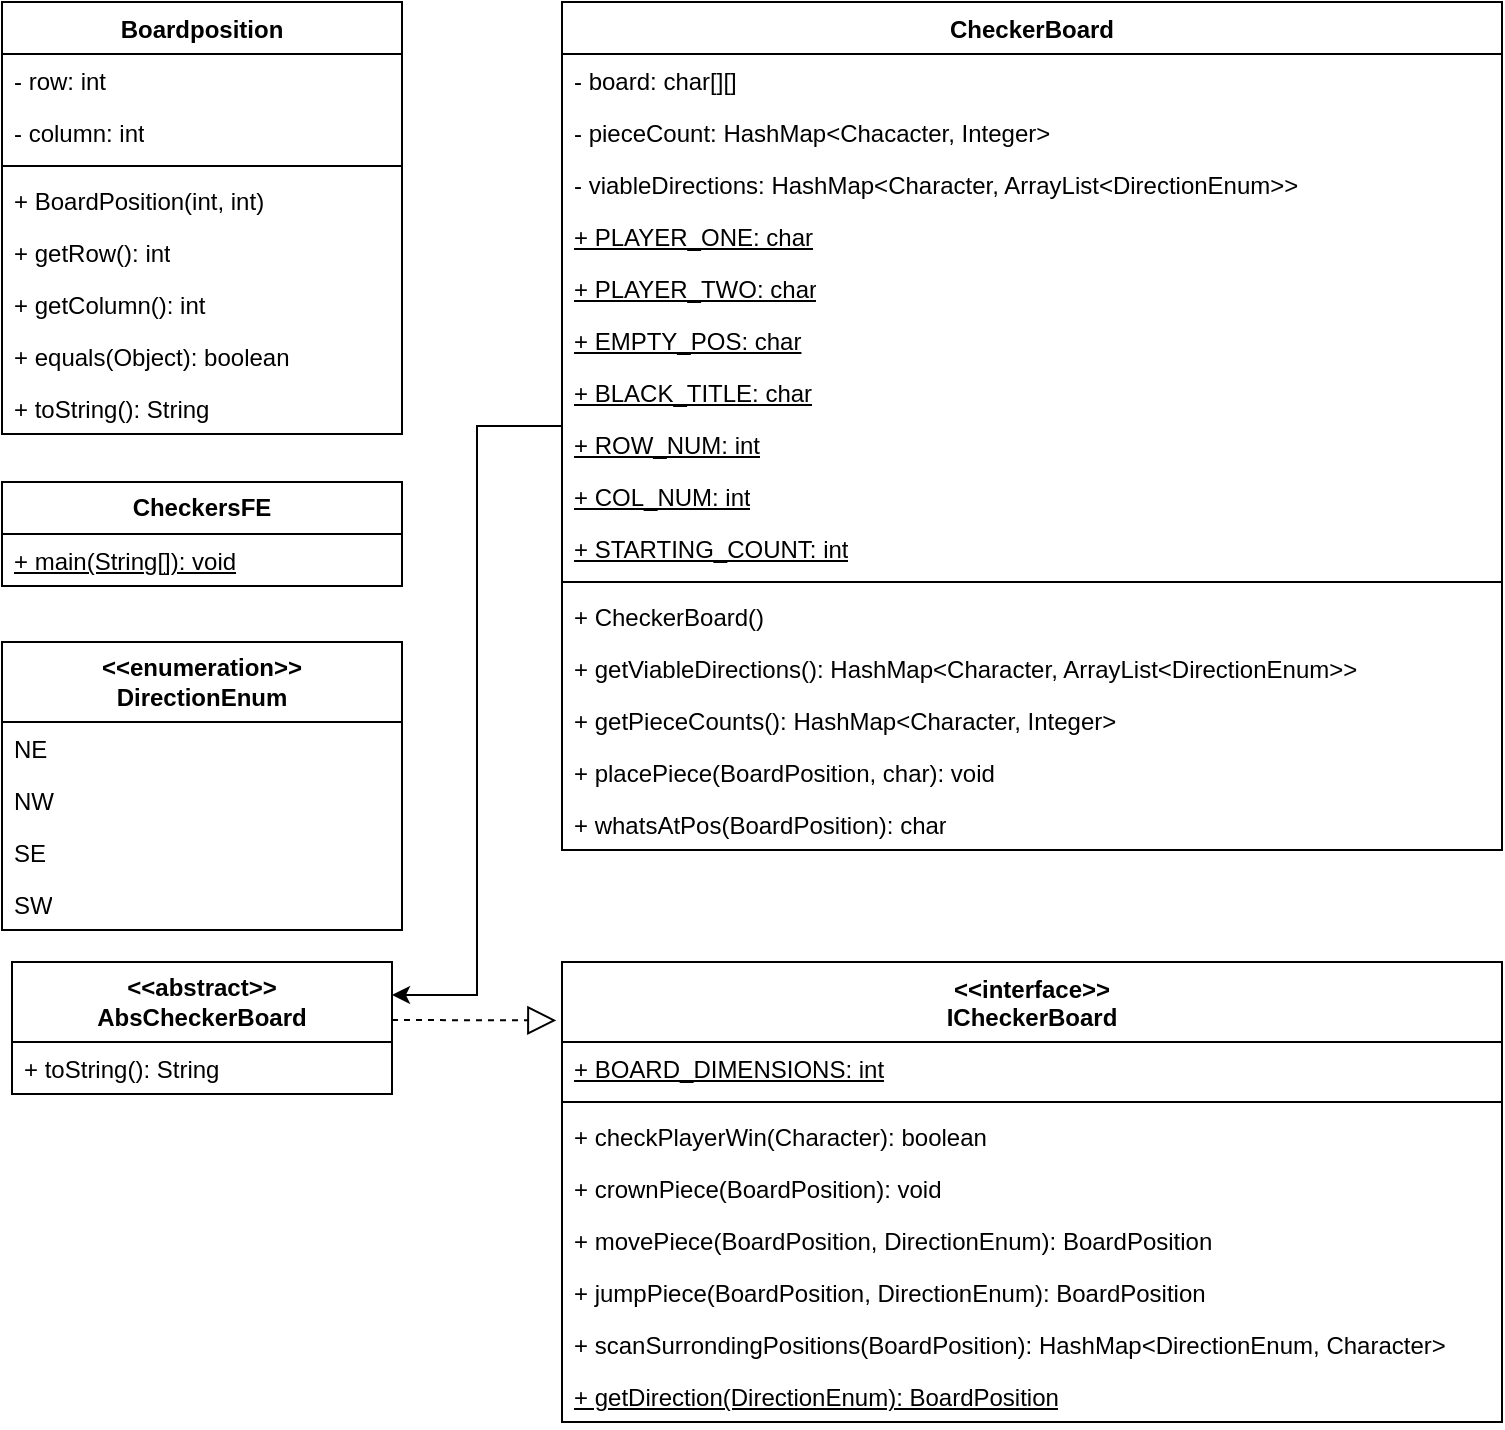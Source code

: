 <mxfile version="24.8.4">
  <diagram name="Page-1" id="ZOmV1p2FHBOJHEvuoYge">
    <mxGraphModel dx="1477" dy="589" grid="1" gridSize="10" guides="1" tooltips="1" connect="1" arrows="1" fold="1" page="1" pageScale="1" pageWidth="850" pageHeight="1100" math="0" shadow="0">
      <root>
        <mxCell id="0" />
        <mxCell id="1" parent="0" />
        <mxCell id="C-5qZbXG3hO3vZbSa18a-26" value="Boardposition" style="swimlane;fontStyle=1;align=center;verticalAlign=top;childLayout=stackLayout;horizontal=1;startSize=26;horizontalStack=0;resizeParent=1;resizeParentMax=0;resizeLast=0;collapsible=1;marginBottom=0;whiteSpace=wrap;html=1;" parent="1" vertex="1">
          <mxGeometry x="80" y="40" width="200" height="216" as="geometry" />
        </mxCell>
        <mxCell id="C-5qZbXG3hO3vZbSa18a-27" value="- row: int" style="text;strokeColor=none;fillColor=none;align=left;verticalAlign=top;spacingLeft=4;spacingRight=4;overflow=hidden;rotatable=0;points=[[0,0.5],[1,0.5]];portConstraint=eastwest;whiteSpace=wrap;html=1;" parent="C-5qZbXG3hO3vZbSa18a-26" vertex="1">
          <mxGeometry y="26" width="200" height="26" as="geometry" />
        </mxCell>
        <mxCell id="C-5qZbXG3hO3vZbSa18a-38" value="- column: int" style="text;strokeColor=none;fillColor=none;align=left;verticalAlign=top;spacingLeft=4;spacingRight=4;overflow=hidden;rotatable=0;points=[[0,0.5],[1,0.5]];portConstraint=eastwest;whiteSpace=wrap;html=1;" parent="C-5qZbXG3hO3vZbSa18a-26" vertex="1">
          <mxGeometry y="52" width="200" height="26" as="geometry" />
        </mxCell>
        <mxCell id="C-5qZbXG3hO3vZbSa18a-28" value="" style="line;strokeWidth=1;fillColor=none;align=left;verticalAlign=middle;spacingTop=-1;spacingLeft=3;spacingRight=3;rotatable=0;labelPosition=right;points=[];portConstraint=eastwest;strokeColor=inherit;" parent="C-5qZbXG3hO3vZbSa18a-26" vertex="1">
          <mxGeometry y="78" width="200" height="8" as="geometry" />
        </mxCell>
        <mxCell id="C-5qZbXG3hO3vZbSa18a-29" value="+ BoardPosition(int, int)" style="text;strokeColor=none;fillColor=none;align=left;verticalAlign=top;spacingLeft=4;spacingRight=4;overflow=hidden;rotatable=0;points=[[0,0.5],[1,0.5]];portConstraint=eastwest;whiteSpace=wrap;html=1;" parent="C-5qZbXG3hO3vZbSa18a-26" vertex="1">
          <mxGeometry y="86" width="200" height="26" as="geometry" />
        </mxCell>
        <mxCell id="w08_AYDBfBxQ1ir9lF8l-4" value="+ getRow(): int" style="text;strokeColor=none;fillColor=none;align=left;verticalAlign=top;spacingLeft=4;spacingRight=4;overflow=hidden;rotatable=0;points=[[0,0.5],[1,0.5]];portConstraint=eastwest;whiteSpace=wrap;html=1;" parent="C-5qZbXG3hO3vZbSa18a-26" vertex="1">
          <mxGeometry y="112" width="200" height="26" as="geometry" />
        </mxCell>
        <mxCell id="w08_AYDBfBxQ1ir9lF8l-3" value="+ getColumn(): int" style="text;strokeColor=none;fillColor=none;align=left;verticalAlign=top;spacingLeft=4;spacingRight=4;overflow=hidden;rotatable=0;points=[[0,0.5],[1,0.5]];portConstraint=eastwest;whiteSpace=wrap;html=1;" parent="C-5qZbXG3hO3vZbSa18a-26" vertex="1">
          <mxGeometry y="138" width="200" height="26" as="geometry" />
        </mxCell>
        <mxCell id="w08_AYDBfBxQ1ir9lF8l-2" value="+ equals(Object): boolean" style="text;strokeColor=none;fillColor=none;align=left;verticalAlign=top;spacingLeft=4;spacingRight=4;overflow=hidden;rotatable=0;points=[[0,0.5],[1,0.5]];portConstraint=eastwest;whiteSpace=wrap;html=1;" parent="C-5qZbXG3hO3vZbSa18a-26" vertex="1">
          <mxGeometry y="164" width="200" height="26" as="geometry" />
        </mxCell>
        <mxCell id="w08_AYDBfBxQ1ir9lF8l-1" value="+ toString(): String" style="text;strokeColor=none;fillColor=none;align=left;verticalAlign=top;spacingLeft=4;spacingRight=4;overflow=hidden;rotatable=0;points=[[0,0.5],[1,0.5]];portConstraint=eastwest;whiteSpace=wrap;html=1;" parent="C-5qZbXG3hO3vZbSa18a-26" vertex="1">
          <mxGeometry y="190" width="200" height="26" as="geometry" />
        </mxCell>
        <mxCell id="4IzLVF-Z_u0gMWxqfahd-1" style="edgeStyle=orthogonalEdgeStyle;rounded=0;orthogonalLoop=1;jettySize=auto;html=1;entryX=1;entryY=0.25;entryDx=0;entryDy=0;" edge="1" parent="1" source="C-5qZbXG3hO3vZbSa18a-34" target="PUbGqFvP3K5oq4TV25_o-5">
          <mxGeometry relative="1" as="geometry" />
        </mxCell>
        <mxCell id="C-5qZbXG3hO3vZbSa18a-34" value="CheckerBoard" style="swimlane;fontStyle=1;align=center;verticalAlign=top;childLayout=stackLayout;horizontal=1;startSize=26;horizontalStack=0;resizeParent=1;resizeParentMax=0;resizeLast=0;collapsible=1;marginBottom=0;whiteSpace=wrap;html=1;" parent="1" vertex="1">
          <mxGeometry x="360" y="40" width="470" height="424" as="geometry" />
        </mxCell>
        <mxCell id="C-5qZbXG3hO3vZbSa18a-35" value="- board: char[][]" style="text;strokeColor=none;fillColor=none;align=left;verticalAlign=top;spacingLeft=4;spacingRight=4;overflow=hidden;rotatable=0;points=[[0,0.5],[1,0.5]];portConstraint=eastwest;whiteSpace=wrap;html=1;" parent="C-5qZbXG3hO3vZbSa18a-34" vertex="1">
          <mxGeometry y="26" width="470" height="26" as="geometry" />
        </mxCell>
        <mxCell id="BQ1FOzxTJAzf-sXbYuN0-1" value="- pieceCount: HashMap&amp;lt;Chacacter, Integer&amp;gt;" style="text;strokeColor=none;fillColor=none;align=left;verticalAlign=top;spacingLeft=4;spacingRight=4;overflow=hidden;rotatable=0;points=[[0,0.5],[1,0.5]];portConstraint=eastwest;whiteSpace=wrap;html=1;" parent="C-5qZbXG3hO3vZbSa18a-34" vertex="1">
          <mxGeometry y="52" width="470" height="26" as="geometry" />
        </mxCell>
        <mxCell id="BQ1FOzxTJAzf-sXbYuN0-10" value="- viableDirections: HashMap&amp;lt;Character, ArrayList&amp;lt;DirectionEnum&amp;gt;&amp;gt;" style="text;strokeColor=none;fillColor=none;align=left;verticalAlign=top;spacingLeft=4;spacingRight=4;overflow=hidden;rotatable=0;points=[[0,0.5],[1,0.5]];portConstraint=eastwest;whiteSpace=wrap;html=1;" parent="C-5qZbXG3hO3vZbSa18a-34" vertex="1">
          <mxGeometry y="78" width="470" height="26" as="geometry" />
        </mxCell>
        <mxCell id="BQ1FOzxTJAzf-sXbYuN0-9" value="&lt;u&gt;+ PLAYER_ONE: char&lt;/u&gt;" style="text;strokeColor=none;fillColor=none;align=left;verticalAlign=top;spacingLeft=4;spacingRight=4;overflow=hidden;rotatable=0;points=[[0,0.5],[1,0.5]];portConstraint=eastwest;whiteSpace=wrap;html=1;" parent="C-5qZbXG3hO3vZbSa18a-34" vertex="1">
          <mxGeometry y="104" width="470" height="26" as="geometry" />
        </mxCell>
        <mxCell id="BQ1FOzxTJAzf-sXbYuN0-8" value="+ PLAYER_TWO: char" style="text;strokeColor=none;fillColor=none;align=left;verticalAlign=top;spacingLeft=4;spacingRight=4;overflow=hidden;rotatable=0;points=[[0,0.5],[1,0.5]];portConstraint=eastwest;whiteSpace=wrap;html=1;fontStyle=4" parent="C-5qZbXG3hO3vZbSa18a-34" vertex="1">
          <mxGeometry y="130" width="470" height="26" as="geometry" />
        </mxCell>
        <mxCell id="BQ1FOzxTJAzf-sXbYuN0-7" value="+ EMPTY_POS: char" style="text;strokeColor=none;fillColor=none;align=left;verticalAlign=top;spacingLeft=4;spacingRight=4;overflow=hidden;rotatable=0;points=[[0,0.5],[1,0.5]];portConstraint=eastwest;whiteSpace=wrap;html=1;fontStyle=4" parent="C-5qZbXG3hO3vZbSa18a-34" vertex="1">
          <mxGeometry y="156" width="470" height="26" as="geometry" />
        </mxCell>
        <mxCell id="BQ1FOzxTJAzf-sXbYuN0-6" value="+ BLACK_TITLE: char" style="text;strokeColor=none;fillColor=none;align=left;verticalAlign=top;spacingLeft=4;spacingRight=4;overflow=hidden;rotatable=0;points=[[0,0.5],[1,0.5]];portConstraint=eastwest;whiteSpace=wrap;html=1;fontStyle=4" parent="C-5qZbXG3hO3vZbSa18a-34" vertex="1">
          <mxGeometry y="182" width="470" height="26" as="geometry" />
        </mxCell>
        <mxCell id="BQ1FOzxTJAzf-sXbYuN0-5" value="+ ROW_NUM: int" style="text;strokeColor=none;fillColor=none;align=left;verticalAlign=top;spacingLeft=4;spacingRight=4;overflow=hidden;rotatable=0;points=[[0,0.5],[1,0.5]];portConstraint=eastwest;whiteSpace=wrap;html=1;fontStyle=4" parent="C-5qZbXG3hO3vZbSa18a-34" vertex="1">
          <mxGeometry y="208" width="470" height="26" as="geometry" />
        </mxCell>
        <mxCell id="BQ1FOzxTJAzf-sXbYuN0-4" value="+ COL_NUM: int" style="text;strokeColor=none;fillColor=none;align=left;verticalAlign=top;spacingLeft=4;spacingRight=4;overflow=hidden;rotatable=0;points=[[0,0.5],[1,0.5]];portConstraint=eastwest;whiteSpace=wrap;html=1;fontStyle=4" parent="C-5qZbXG3hO3vZbSa18a-34" vertex="1">
          <mxGeometry y="234" width="470" height="26" as="geometry" />
        </mxCell>
        <mxCell id="BQ1FOzxTJAzf-sXbYuN0-3" value="+ STARTING_COUNT: int" style="text;strokeColor=none;fillColor=none;align=left;verticalAlign=top;spacingLeft=4;spacingRight=4;overflow=hidden;rotatable=0;points=[[0,0.5],[1,0.5]];portConstraint=eastwest;whiteSpace=wrap;html=1;fontStyle=4" parent="C-5qZbXG3hO3vZbSa18a-34" vertex="1">
          <mxGeometry y="260" width="470" height="26" as="geometry" />
        </mxCell>
        <mxCell id="C-5qZbXG3hO3vZbSa18a-36" value="" style="line;strokeWidth=1;fillColor=none;align=left;verticalAlign=middle;spacingTop=-1;spacingLeft=3;spacingRight=3;rotatable=0;labelPosition=right;points=[];portConstraint=eastwest;strokeColor=inherit;" parent="C-5qZbXG3hO3vZbSa18a-34" vertex="1">
          <mxGeometry y="286" width="470" height="8" as="geometry" />
        </mxCell>
        <mxCell id="C-5qZbXG3hO3vZbSa18a-37" value="+ CheckerBoard()" style="text;strokeColor=none;fillColor=none;align=left;verticalAlign=top;spacingLeft=4;spacingRight=4;overflow=hidden;rotatable=0;points=[[0,0.5],[1,0.5]];portConstraint=eastwest;whiteSpace=wrap;html=1;" parent="C-5qZbXG3hO3vZbSa18a-34" vertex="1">
          <mxGeometry y="294" width="470" height="26" as="geometry" />
        </mxCell>
        <mxCell id="qh2aPbj7YFM4kpWImHUt-1" value="+ getViableDirections(): HashMap&amp;lt;Character, ArrayList&amp;lt;DirectionEnum&amp;gt;&amp;gt;" style="text;strokeColor=none;fillColor=none;align=left;verticalAlign=top;spacingLeft=4;spacingRight=4;overflow=hidden;rotatable=0;points=[[0,0.5],[1,0.5]];portConstraint=eastwest;whiteSpace=wrap;html=1;" parent="C-5qZbXG3hO3vZbSa18a-34" vertex="1">
          <mxGeometry y="320" width="470" height="26" as="geometry" />
        </mxCell>
        <mxCell id="BQ1FOzxTJAzf-sXbYuN0-15" value="+ getPieceCounts(): HashMap&amp;lt;Character, Integer&amp;gt;" style="text;strokeColor=none;fillColor=none;align=left;verticalAlign=top;spacingLeft=4;spacingRight=4;overflow=hidden;rotatable=0;points=[[0,0.5],[1,0.5]];portConstraint=eastwest;whiteSpace=wrap;html=1;" parent="C-5qZbXG3hO3vZbSa18a-34" vertex="1">
          <mxGeometry y="346" width="470" height="26" as="geometry" />
        </mxCell>
        <mxCell id="BQ1FOzxTJAzf-sXbYuN0-18" value="+ placePiece(BoardPosition, char): void" style="text;strokeColor=none;fillColor=none;align=left;verticalAlign=top;spacingLeft=4;spacingRight=4;overflow=hidden;rotatable=0;points=[[0,0.5],[1,0.5]];portConstraint=eastwest;whiteSpace=wrap;html=1;" parent="C-5qZbXG3hO3vZbSa18a-34" vertex="1">
          <mxGeometry y="372" width="470" height="26" as="geometry" />
        </mxCell>
        <mxCell id="BQ1FOzxTJAzf-sXbYuN0-17" value="+ whatsAtPos(BoardPosition): char" style="text;strokeColor=none;fillColor=none;align=left;verticalAlign=top;spacingLeft=4;spacingRight=4;overflow=hidden;rotatable=0;points=[[0,0.5],[1,0.5]];portConstraint=eastwest;whiteSpace=wrap;html=1;" parent="C-5qZbXG3hO3vZbSa18a-34" vertex="1">
          <mxGeometry y="398" width="470" height="26" as="geometry" />
        </mxCell>
        <mxCell id="w08_AYDBfBxQ1ir9lF8l-5" value="&lt;b&gt;CheckersFE&lt;/b&gt;" style="swimlane;fontStyle=0;childLayout=stackLayout;horizontal=1;startSize=26;fillColor=none;horizontalStack=0;resizeParent=1;resizeParentMax=0;resizeLast=0;collapsible=1;marginBottom=0;whiteSpace=wrap;html=1;" parent="1" vertex="1">
          <mxGeometry x="80" y="280" width="200" height="52" as="geometry" />
        </mxCell>
        <mxCell id="w08_AYDBfBxQ1ir9lF8l-6" value="&lt;u&gt;+ main(String[]): void&lt;/u&gt;" style="text;strokeColor=none;fillColor=none;align=left;verticalAlign=top;spacingLeft=4;spacingRight=4;overflow=hidden;rotatable=0;points=[[0,0.5],[1,0.5]];portConstraint=eastwest;whiteSpace=wrap;html=1;" parent="w08_AYDBfBxQ1ir9lF8l-5" vertex="1">
          <mxGeometry y="26" width="200" height="26" as="geometry" />
        </mxCell>
        <mxCell id="w08_AYDBfBxQ1ir9lF8l-9" value="&lt;b&gt;&amp;lt;&amp;lt;enumeration&amp;gt;&amp;gt;&lt;/b&gt;&lt;div&gt;&lt;b&gt;DirectionEnum&lt;/b&gt;&lt;/div&gt;" style="swimlane;fontStyle=0;childLayout=stackLayout;horizontal=1;startSize=40;fillColor=none;horizontalStack=0;resizeParent=1;resizeParentMax=0;resizeLast=0;collapsible=1;marginBottom=0;whiteSpace=wrap;html=1;" parent="1" vertex="1">
          <mxGeometry x="80" y="360" width="200" height="144" as="geometry" />
        </mxCell>
        <mxCell id="w08_AYDBfBxQ1ir9lF8l-10" value="NE" style="text;strokeColor=none;fillColor=none;align=left;verticalAlign=top;spacingLeft=4;spacingRight=4;overflow=hidden;rotatable=0;points=[[0,0.5],[1,0.5]];portConstraint=eastwest;whiteSpace=wrap;html=1;" parent="w08_AYDBfBxQ1ir9lF8l-9" vertex="1">
          <mxGeometry y="40" width="200" height="26" as="geometry" />
        </mxCell>
        <mxCell id="w08_AYDBfBxQ1ir9lF8l-11" value="NW" style="text;strokeColor=none;fillColor=none;align=left;verticalAlign=top;spacingLeft=4;spacingRight=4;overflow=hidden;rotatable=0;points=[[0,0.5],[1,0.5]];portConstraint=eastwest;whiteSpace=wrap;html=1;" parent="w08_AYDBfBxQ1ir9lF8l-9" vertex="1">
          <mxGeometry y="66" width="200" height="26" as="geometry" />
        </mxCell>
        <mxCell id="w08_AYDBfBxQ1ir9lF8l-12" value="SE" style="text;strokeColor=none;fillColor=none;align=left;verticalAlign=top;spacingLeft=4;spacingRight=4;overflow=hidden;rotatable=0;points=[[0,0.5],[1,0.5]];portConstraint=eastwest;whiteSpace=wrap;html=1;" parent="w08_AYDBfBxQ1ir9lF8l-9" vertex="1">
          <mxGeometry y="92" width="200" height="26" as="geometry" />
        </mxCell>
        <mxCell id="w08_AYDBfBxQ1ir9lF8l-13" value="SW" style="text;strokeColor=none;fillColor=none;align=left;verticalAlign=top;spacingLeft=4;spacingRight=4;overflow=hidden;rotatable=0;points=[[0,0.5],[1,0.5]];portConstraint=eastwest;whiteSpace=wrap;html=1;" parent="w08_AYDBfBxQ1ir9lF8l-9" vertex="1">
          <mxGeometry y="118" width="200" height="26" as="geometry" />
        </mxCell>
        <mxCell id="PUbGqFvP3K5oq4TV25_o-5" value="&lt;div&gt;&lt;b&gt;&amp;lt;&amp;lt;abstract&amp;gt;&amp;gt;&lt;/b&gt;&lt;/div&gt;&lt;b&gt;AbsCheckerBoard&lt;/b&gt;" style="swimlane;fontStyle=0;childLayout=stackLayout;horizontal=1;startSize=40;fillColor=none;horizontalStack=0;resizeParent=1;resizeParentMax=0;resizeLast=0;collapsible=1;marginBottom=0;whiteSpace=wrap;html=1;" parent="1" vertex="1">
          <mxGeometry x="85" y="520" width="190" height="66" as="geometry" />
        </mxCell>
        <mxCell id="PUbGqFvP3K5oq4TV25_o-6" value="+ toString(): String" style="text;strokeColor=none;fillColor=none;align=left;verticalAlign=top;spacingLeft=4;spacingRight=4;overflow=hidden;rotatable=0;points=[[0,0.5],[1,0.5]];portConstraint=eastwest;whiteSpace=wrap;html=1;" parent="PUbGqFvP3K5oq4TV25_o-5" vertex="1">
          <mxGeometry y="40" width="190" height="26" as="geometry" />
        </mxCell>
        <mxCell id="PUbGqFvP3K5oq4TV25_o-23" value="&amp;lt;&amp;lt;interface&amp;gt;&amp;gt;&lt;div&gt;ICheckerBoard&lt;/div&gt;" style="swimlane;fontStyle=1;align=center;verticalAlign=top;childLayout=stackLayout;horizontal=1;startSize=40;horizontalStack=0;resizeParent=1;resizeParentMax=0;resizeLast=0;collapsible=1;marginBottom=0;whiteSpace=wrap;html=1;" parent="1" vertex="1">
          <mxGeometry x="360" y="520" width="470" height="230" as="geometry" />
        </mxCell>
        <mxCell id="PUbGqFvP3K5oq4TV25_o-24" value="&lt;u&gt;+ BOARD_DIMENSIONS: int&lt;/u&gt;" style="text;strokeColor=none;fillColor=none;align=left;verticalAlign=top;spacingLeft=4;spacingRight=4;overflow=hidden;rotatable=0;points=[[0,0.5],[1,0.5]];portConstraint=eastwest;whiteSpace=wrap;html=1;" parent="PUbGqFvP3K5oq4TV25_o-23" vertex="1">
          <mxGeometry y="40" width="470" height="26" as="geometry" />
        </mxCell>
        <mxCell id="PUbGqFvP3K5oq4TV25_o-25" value="" style="line;strokeWidth=1;fillColor=none;align=left;verticalAlign=middle;spacingTop=-1;spacingLeft=3;spacingRight=3;rotatable=0;labelPosition=right;points=[];portConstraint=eastwest;strokeColor=inherit;" parent="PUbGqFvP3K5oq4TV25_o-23" vertex="1">
          <mxGeometry y="66" width="470" height="8" as="geometry" />
        </mxCell>
        <mxCell id="PUbGqFvP3K5oq4TV25_o-26" value="+ checkPlayerWin(Character): boolean" style="text;strokeColor=none;fillColor=none;align=left;verticalAlign=top;spacingLeft=4;spacingRight=4;overflow=hidden;rotatable=0;points=[[0,0.5],[1,0.5]];portConstraint=eastwest;whiteSpace=wrap;html=1;" parent="PUbGqFvP3K5oq4TV25_o-23" vertex="1">
          <mxGeometry y="74" width="470" height="26" as="geometry" />
        </mxCell>
        <mxCell id="PUbGqFvP3K5oq4TV25_o-30" value="+ crownPiece(BoardPosition): void" style="text;strokeColor=none;fillColor=none;align=left;verticalAlign=top;spacingLeft=4;spacingRight=4;overflow=hidden;rotatable=0;points=[[0,0.5],[1,0.5]];portConstraint=eastwest;whiteSpace=wrap;html=1;" parent="PUbGqFvP3K5oq4TV25_o-23" vertex="1">
          <mxGeometry y="100" width="470" height="26" as="geometry" />
        </mxCell>
        <mxCell id="PUbGqFvP3K5oq4TV25_o-32" value="+ movePiece(BoardPosition, DirectionEnum): BoardPosition" style="text;strokeColor=none;fillColor=none;align=left;verticalAlign=top;spacingLeft=4;spacingRight=4;overflow=hidden;rotatable=0;points=[[0,0.5],[1,0.5]];portConstraint=eastwest;whiteSpace=wrap;html=1;" parent="PUbGqFvP3K5oq4TV25_o-23" vertex="1">
          <mxGeometry y="126" width="470" height="26" as="geometry" />
        </mxCell>
        <mxCell id="PUbGqFvP3K5oq4TV25_o-33" value="+ jumpPiece(BoardPosition, DirectionEnum): BoardPosition" style="text;strokeColor=none;fillColor=none;align=left;verticalAlign=top;spacingLeft=4;spacingRight=4;overflow=hidden;rotatable=0;points=[[0,0.5],[1,0.5]];portConstraint=eastwest;whiteSpace=wrap;html=1;" parent="PUbGqFvP3K5oq4TV25_o-23" vertex="1">
          <mxGeometry y="152" width="470" height="26" as="geometry" />
        </mxCell>
        <mxCell id="PUbGqFvP3K5oq4TV25_o-34" value="+ scanSurrondingPositions(BoardPosition): HashMap&amp;lt;DirectionEnum, Character&amp;gt;" style="text;strokeColor=none;fillColor=none;align=left;verticalAlign=top;spacingLeft=4;spacingRight=4;overflow=hidden;rotatable=0;points=[[0,0.5],[1,0.5]];portConstraint=eastwest;whiteSpace=wrap;html=1;" parent="PUbGqFvP3K5oq4TV25_o-23" vertex="1">
          <mxGeometry y="178" width="470" height="26" as="geometry" />
        </mxCell>
        <mxCell id="PUbGqFvP3K5oq4TV25_o-35" value="&lt;u&gt;+ getDirection(DirectionEnum): BoardPosition&lt;/u&gt;" style="text;strokeColor=none;fillColor=none;align=left;verticalAlign=top;spacingLeft=4;spacingRight=4;overflow=hidden;rotatable=0;points=[[0,0.5],[1,0.5]];portConstraint=eastwest;whiteSpace=wrap;html=1;" parent="PUbGqFvP3K5oq4TV25_o-23" vertex="1">
          <mxGeometry y="204" width="470" height="26" as="geometry" />
        </mxCell>
        <mxCell id="PUbGqFvP3K5oq4TV25_o-38" value="" style="endArrow=block;dashed=1;endFill=0;endSize=12;html=1;rounded=0;entryX=-0.006;entryY=0.127;entryDx=0;entryDy=0;entryPerimeter=0;" parent="1" target="PUbGqFvP3K5oq4TV25_o-23" edge="1">
          <mxGeometry width="160" relative="1" as="geometry">
            <mxPoint x="275" y="549" as="sourcePoint" />
            <mxPoint x="435" y="549" as="targetPoint" />
          </mxGeometry>
        </mxCell>
      </root>
    </mxGraphModel>
  </diagram>
</mxfile>
